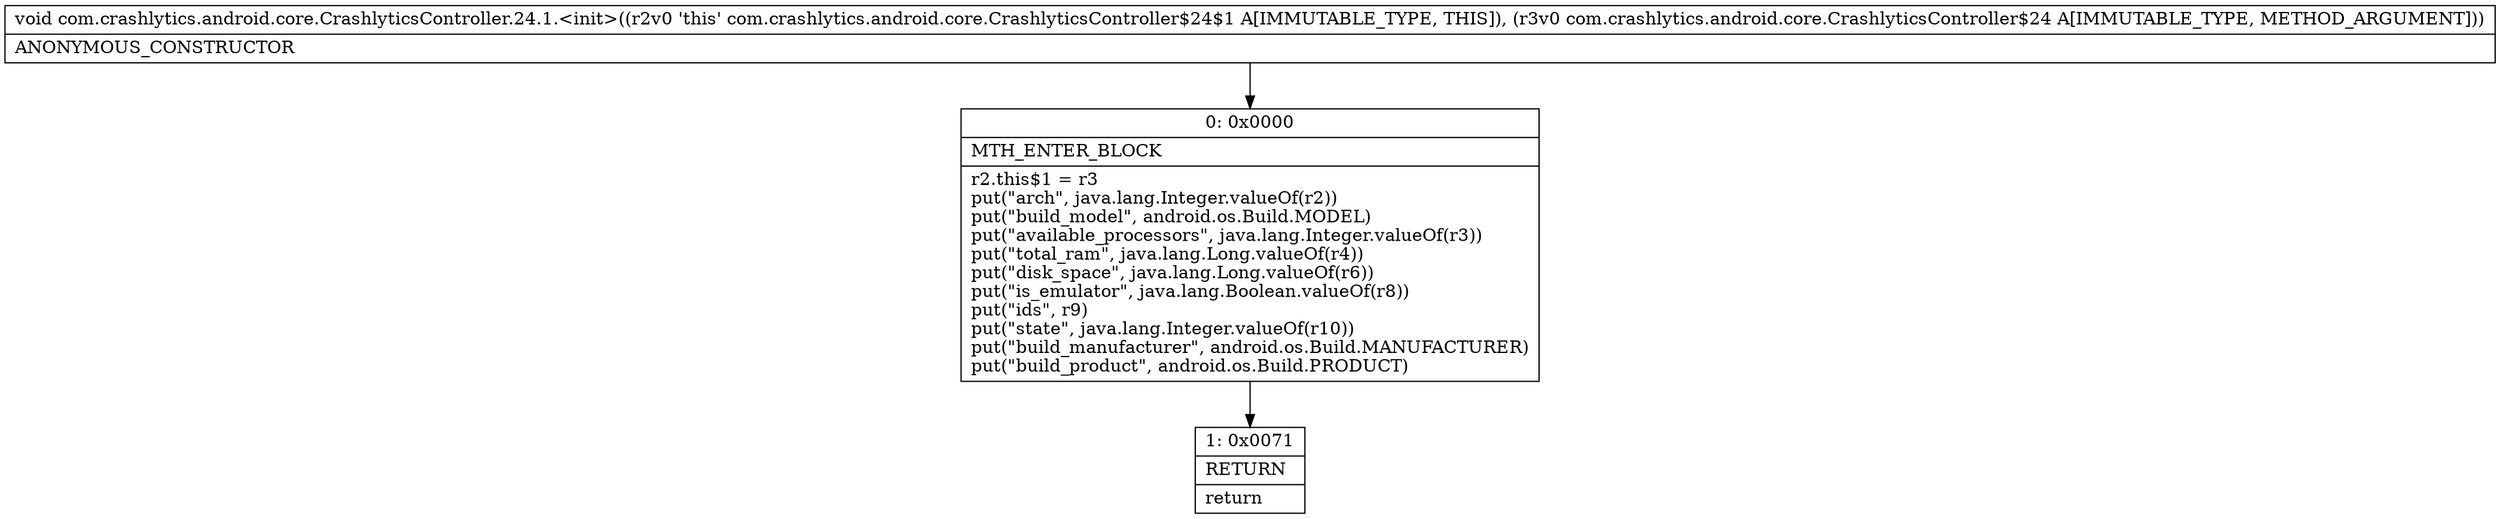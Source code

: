 digraph "CFG forcom.crashlytics.android.core.CrashlyticsController.24.1.\<init\>(Lcom\/crashlytics\/android\/core\/CrashlyticsController$24;)V" {
Node_0 [shape=record,label="{0\:\ 0x0000|MTH_ENTER_BLOCK\l|r2.this$1 = r3\lput(\"arch\", java.lang.Integer.valueOf(r2))\lput(\"build_model\", android.os.Build.MODEL)\lput(\"available_processors\", java.lang.Integer.valueOf(r3))\lput(\"total_ram\", java.lang.Long.valueOf(r4))\lput(\"disk_space\", java.lang.Long.valueOf(r6))\lput(\"is_emulator\", java.lang.Boolean.valueOf(r8))\lput(\"ids\", r9)\lput(\"state\", java.lang.Integer.valueOf(r10))\lput(\"build_manufacturer\", android.os.Build.MANUFACTURER)\lput(\"build_product\", android.os.Build.PRODUCT)\l}"];
Node_1 [shape=record,label="{1\:\ 0x0071|RETURN\l|return\l}"];
MethodNode[shape=record,label="{void com.crashlytics.android.core.CrashlyticsController.24.1.\<init\>((r2v0 'this' com.crashlytics.android.core.CrashlyticsController$24$1 A[IMMUTABLE_TYPE, THIS]), (r3v0 com.crashlytics.android.core.CrashlyticsController$24 A[IMMUTABLE_TYPE, METHOD_ARGUMENT]))  | ANONYMOUS_CONSTRUCTOR\l}"];
MethodNode -> Node_0;
Node_0 -> Node_1;
}

